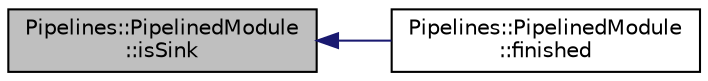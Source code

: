 digraph "Pipelines::PipelinedModule::isSink"
{
 // INTERACTIVE_SVG=YES
  edge [fontname="Helvetica",fontsize="10",labelfontname="Helvetica",labelfontsize="10"];
  node [fontname="Helvetica",fontsize="10",shape=record];
  rankdir="LR";
  Node1 [label="Pipelines::PipelinedModule\l::isSink",height=0.2,width=0.4,color="black", fillcolor="grey75", style="filled", fontcolor="black"];
  Node1 -> Node2 [dir="back",color="midnightblue",fontsize="10",style="solid",fontname="Helvetica"];
  Node2 [label="Pipelines::PipelinedModule\l::finished",height=0.2,width=0.4,color="black", fillcolor="white", style="filled",URL="$class_pipelines_1_1_pipelined_module.html#af9d40fb33b38262874997ac575fd4fb9"];
}
